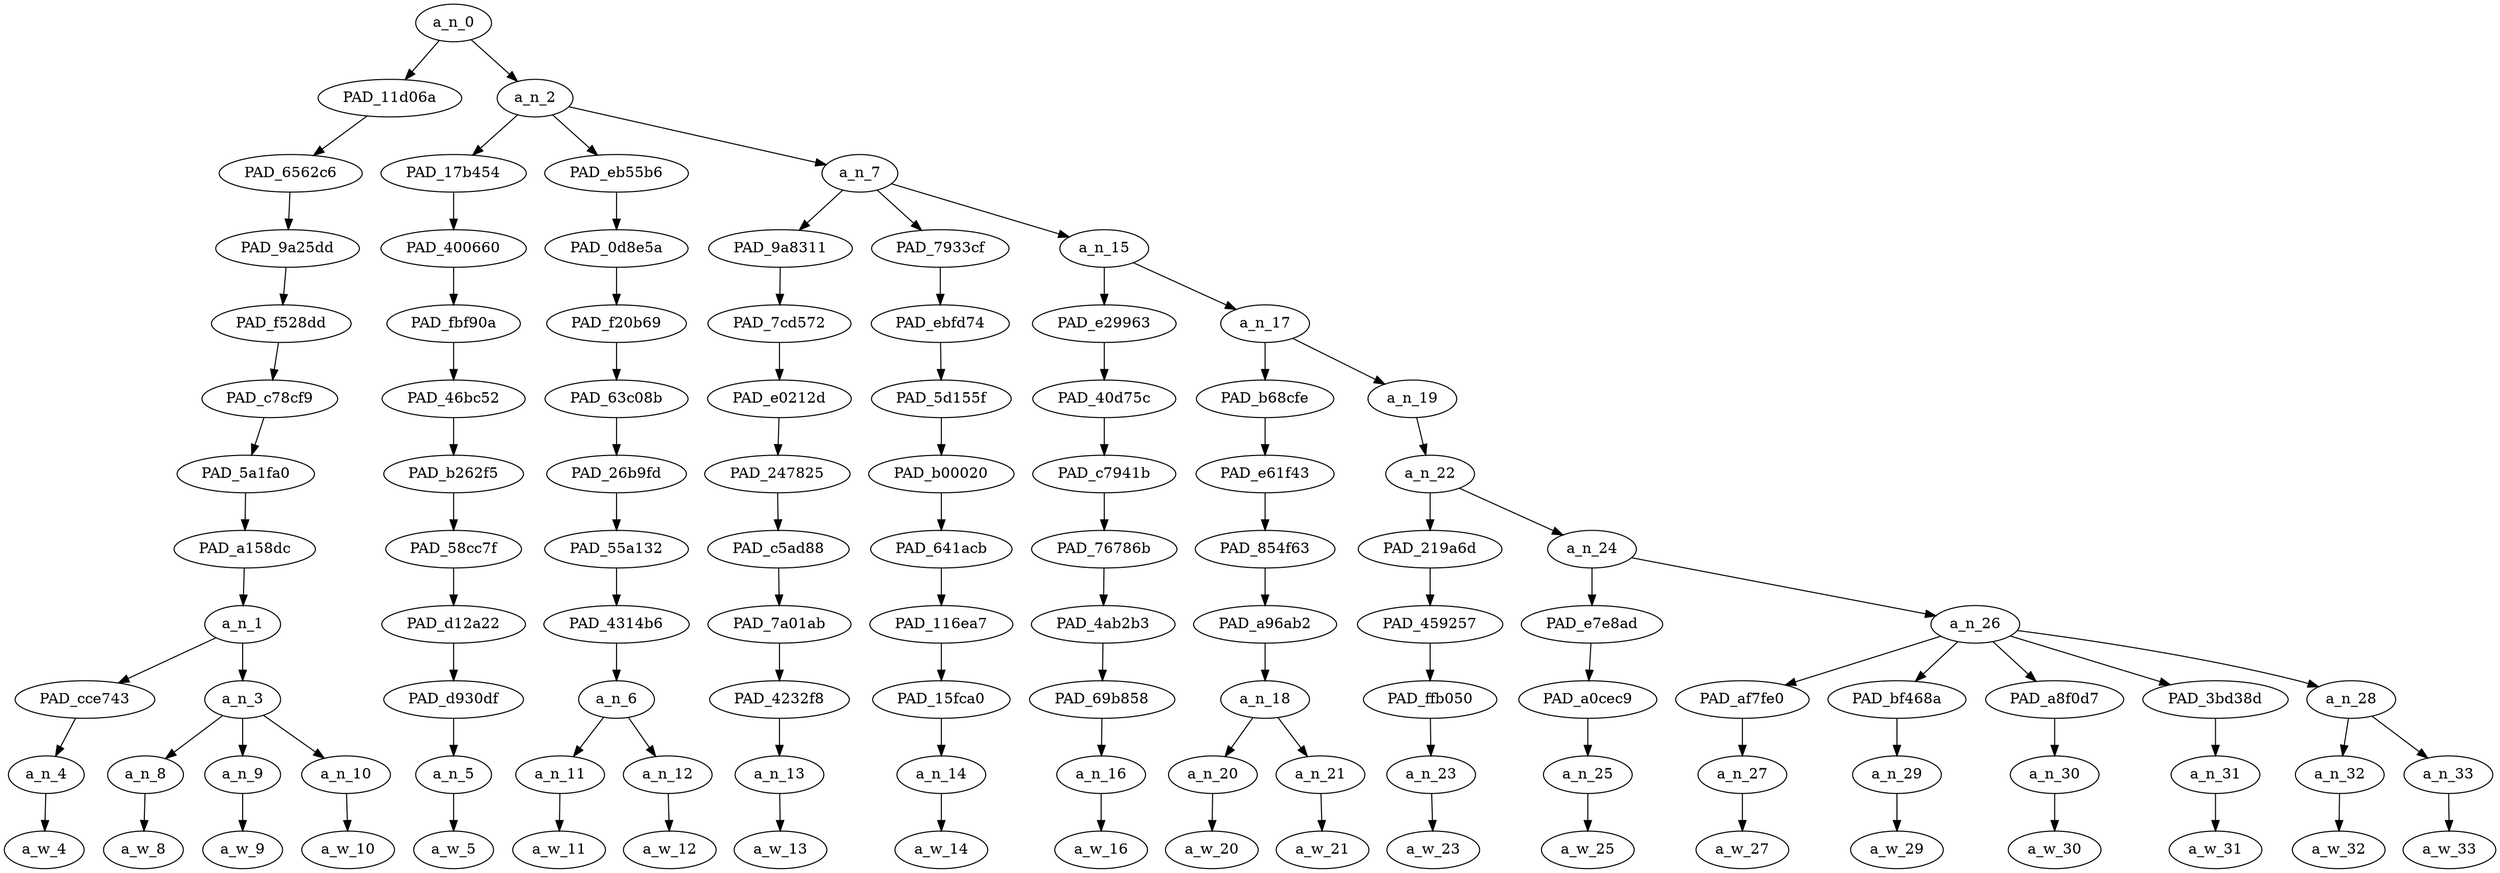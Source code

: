 strict digraph "" {
	a_n_0	[div_dir=1,
		index=0,
		level=11,
		pos="3.998958333333333,11!",
		text_span="[0, 1, 2, 3, 4, 5, 6, 7, 8, 9, 10, 11, 12, 13, 14, 15, 16, 17, 18, 19]",
		value=1.00000000];
	PAD_11d06a	[div_dir=1,
		index=0,
		level=10,
		pos="2.0,10!",
		text_span="[0, 1, 2, 3]",
		value=0.25420483];
	a_n_0 -> PAD_11d06a;
	a_n_2	[div_dir=1,
		index=1,
		level=10,
		pos="5.997916666666666,10!",
		text_span="[4, 5, 6, 7, 8, 9, 10, 11, 12, 13, 14, 15, 16, 17, 18, 19]",
		value=0.74502649];
	a_n_0 -> a_n_2;
	PAD_6562c6	[div_dir=1,
		index=0,
		level=9,
		pos="2.0,9!",
		text_span="[0, 1, 2, 3]",
		value=0.25420483];
	PAD_11d06a -> PAD_6562c6;
	PAD_9a25dd	[div_dir=1,
		index=0,
		level=8,
		pos="2.0,8!",
		text_span="[0, 1, 2, 3]",
		value=0.25420483];
	PAD_6562c6 -> PAD_9a25dd;
	PAD_f528dd	[div_dir=1,
		index=0,
		level=7,
		pos="2.0,7!",
		text_span="[0, 1, 2, 3]",
		value=0.25420483];
	PAD_9a25dd -> PAD_f528dd;
	PAD_c78cf9	[div_dir=1,
		index=0,
		level=6,
		pos="2.0,6!",
		text_span="[0, 1, 2, 3]",
		value=0.25420483];
	PAD_f528dd -> PAD_c78cf9;
	PAD_5a1fa0	[div_dir=1,
		index=0,
		level=5,
		pos="2.0,5!",
		text_span="[0, 1, 2, 3]",
		value=0.25420483];
	PAD_c78cf9 -> PAD_5a1fa0;
	PAD_a158dc	[div_dir=1,
		index=0,
		level=4,
		pos="2.0,4!",
		text_span="[0, 1, 2, 3]",
		value=0.25420483];
	PAD_5a1fa0 -> PAD_a158dc;
	a_n_1	[div_dir=1,
		index=0,
		level=3,
		pos="2.0,3!",
		text_span="[0, 1, 2, 3]",
		value=0.25420483];
	PAD_a158dc -> a_n_1;
	PAD_cce743	[div_dir=1,
		index=1,
		level=2,
		pos="3.0,2!",
		text_span="[3]",
		value=0.02971080];
	a_n_1 -> PAD_cce743;
	a_n_3	[div_dir=1,
		index=0,
		level=2,
		pos="1.0,2!",
		text_span="[0, 1, 2]",
		value=0.22404425];
	a_n_1 -> a_n_3;
	a_n_4	[div_dir=1,
		index=3,
		level=1,
		pos="3.0,1!",
		text_span="[3]",
		value=0.02971080];
	PAD_cce743 -> a_n_4;
	a_w_4	[div_dir=0,
		index=3,
		level=0,
		pos="3,0!",
		text_span="[3]",
		value=hey];
	a_n_4 -> a_w_4;
	a_n_8	[div_dir=1,
		index=0,
		level=1,
		pos="0.0,1!",
		text_span="[0]",
		value=0.06208006];
	a_n_3 -> a_n_8;
	a_n_9	[div_dir=1,
		index=1,
		level=1,
		pos="1.0,1!",
		text_span="[1]",
		value=0.02954467];
	a_n_3 -> a_n_9;
	a_n_10	[div_dir=1,
		index=2,
		level=1,
		pos="2.0,1!",
		text_span="[2]",
		value=0.13198065];
	a_n_3 -> a_n_10;
	a_w_8	[div_dir=0,
		index=0,
		level=0,
		pos="0,0!",
		text_span="[0]",
		value=lol];
	a_n_8 -> a_w_8;
	a_w_9	[div_dir=0,
		index=1,
		level=0,
		pos="1,0!",
		text_span="[1]",
		value=nice];
	a_n_9 -> a_w_9;
	a_w_10	[div_dir=0,
		index=2,
		level=0,
		pos="2,0!",
		text_span="[2]",
		value=boomerposting];
	a_n_10 -> a_w_10;
	PAD_17b454	[div_dir=1,
		index=1,
		level=9,
		pos="4.0,9!",
		text_span="[4]",
		value=0.03202855];
	a_n_2 -> PAD_17b454;
	PAD_eb55b6	[div_dir=1,
		index=2,
		level=9,
		pos="5.5,9!",
		text_span="[5, 6]",
		value=0.24710743];
	a_n_2 -> PAD_eb55b6;
	a_n_7	[div_dir=1,
		index=3,
		level=9,
		pos="8.49375,9!",
		text_span="[7, 8, 9, 10, 11, 12, 13, 14, 15, 16, 17, 18, 19]",
		value=0.46526393];
	a_n_2 -> a_n_7;
	PAD_400660	[div_dir=1,
		index=1,
		level=8,
		pos="4.0,8!",
		text_span="[4]",
		value=0.03202855];
	PAD_17b454 -> PAD_400660;
	PAD_fbf90a	[div_dir=1,
		index=1,
		level=7,
		pos="4.0,7!",
		text_span="[4]",
		value=0.03202855];
	PAD_400660 -> PAD_fbf90a;
	PAD_46bc52	[div_dir=1,
		index=1,
		level=6,
		pos="4.0,6!",
		text_span="[4]",
		value=0.03202855];
	PAD_fbf90a -> PAD_46bc52;
	PAD_b262f5	[div_dir=1,
		index=1,
		level=5,
		pos="4.0,5!",
		text_span="[4]",
		value=0.03202855];
	PAD_46bc52 -> PAD_b262f5;
	PAD_58cc7f	[div_dir=1,
		index=1,
		level=4,
		pos="4.0,4!",
		text_span="[4]",
		value=0.03202855];
	PAD_b262f5 -> PAD_58cc7f;
	PAD_d12a22	[div_dir=1,
		index=1,
		level=3,
		pos="4.0,3!",
		text_span="[4]",
		value=0.03202855];
	PAD_58cc7f -> PAD_d12a22;
	PAD_d930df	[div_dir=1,
		index=2,
		level=2,
		pos="4.0,2!",
		text_span="[4]",
		value=0.03202855];
	PAD_d12a22 -> PAD_d930df;
	a_n_5	[div_dir=1,
		index=4,
		level=1,
		pos="4.0,1!",
		text_span="[4]",
		value=0.03202855];
	PAD_d930df -> a_n_5;
	a_w_5	[div_dir=0,
		index=4,
		level=0,
		pos="4,0!",
		text_span="[4]",
		value=does];
	a_n_5 -> a_w_5;
	PAD_0d8e5a	[div_dir=1,
		index=2,
		level=8,
		pos="5.5,8!",
		text_span="[5, 6]",
		value=0.24710743];
	PAD_eb55b6 -> PAD_0d8e5a;
	PAD_f20b69	[div_dir=1,
		index=2,
		level=7,
		pos="5.5,7!",
		text_span="[5, 6]",
		value=0.24710743];
	PAD_0d8e5a -> PAD_f20b69;
	PAD_63c08b	[div_dir=1,
		index=2,
		level=6,
		pos="5.5,6!",
		text_span="[5, 6]",
		value=0.24710743];
	PAD_f20b69 -> PAD_63c08b;
	PAD_26b9fd	[div_dir=1,
		index=2,
		level=5,
		pos="5.5,5!",
		text_span="[5, 6]",
		value=0.24710743];
	PAD_63c08b -> PAD_26b9fd;
	PAD_55a132	[div_dir=1,
		index=2,
		level=4,
		pos="5.5,4!",
		text_span="[5, 6]",
		value=0.24710743];
	PAD_26b9fd -> PAD_55a132;
	PAD_4314b6	[div_dir=1,
		index=2,
		level=3,
		pos="5.5,3!",
		text_span="[5, 6]",
		value=0.24710743];
	PAD_55a132 -> PAD_4314b6;
	a_n_6	[div_dir=1,
		index=3,
		level=2,
		pos="5.5,2!",
		text_span="[5, 6]",
		value=0.24710743];
	PAD_4314b6 -> a_n_6;
	a_n_11	[div_dir=1,
		index=5,
		level=1,
		pos="5.0,1!",
		text_span="[5]",
		value=0.16037762];
	a_n_6 -> a_n_11;
	a_n_12	[div_dir=1,
		index=6,
		level=1,
		pos="6.0,1!",
		text_span="[6]",
		value=0.08566579];
	a_n_6 -> a_n_12;
	a_w_11	[div_dir=0,
		index=5,
		level=0,
		pos="5,0!",
		text_span="[5]",
		value=kike];
	a_n_11 -> a_w_11;
	a_w_12	[div_dir=0,
		index=6,
		level=0,
		pos="6,0!",
		text_span="[6]",
		value=jism];
	a_n_12 -> a_w_12;
	PAD_9a8311	[div_dir=1,
		index=3,
		level=8,
		pos="7.0,8!",
		text_span="[7]",
		value=0.03526674];
	a_n_7 -> PAD_9a8311;
	PAD_7933cf	[div_dir=1,
		index=4,
		level=8,
		pos="8.0,8!",
		text_span="[8]",
		value=0.02296026];
	a_n_7 -> PAD_7933cf;
	a_n_15	[div_dir=1,
		index=5,
		level=8,
		pos="10.48125,8!",
		text_span="[9, 10, 11, 12, 13, 14, 15, 16, 17, 18, 19]",
		value=0.40685536];
	a_n_7 -> a_n_15;
	PAD_7cd572	[div_dir=1,
		index=3,
		level=7,
		pos="7.0,7!",
		text_span="[7]",
		value=0.03526674];
	PAD_9a8311 -> PAD_7cd572;
	PAD_e0212d	[div_dir=1,
		index=3,
		level=6,
		pos="7.0,6!",
		text_span="[7]",
		value=0.03526674];
	PAD_7cd572 -> PAD_e0212d;
	PAD_247825	[div_dir=1,
		index=3,
		level=5,
		pos="7.0,5!",
		text_span="[7]",
		value=0.03526674];
	PAD_e0212d -> PAD_247825;
	PAD_c5ad88	[div_dir=1,
		index=3,
		level=4,
		pos="7.0,4!",
		text_span="[7]",
		value=0.03526674];
	PAD_247825 -> PAD_c5ad88;
	PAD_7a01ab	[div_dir=1,
		index=3,
		level=3,
		pos="7.0,3!",
		text_span="[7]",
		value=0.03526674];
	PAD_c5ad88 -> PAD_7a01ab;
	PAD_4232f8	[div_dir=1,
		index=4,
		level=2,
		pos="7.0,2!",
		text_span="[7]",
		value=0.03526674];
	PAD_7a01ab -> PAD_4232f8;
	a_n_13	[div_dir=1,
		index=7,
		level=1,
		pos="7.0,1!",
		text_span="[7]",
		value=0.03526674];
	PAD_4232f8 -> a_n_13;
	a_w_13	[div_dir=0,
		index=7,
		level=0,
		pos="7,0!",
		text_span="[7]",
		value=taste];
	a_n_13 -> a_w_13;
	PAD_ebfd74	[div_dir=1,
		index=4,
		level=7,
		pos="8.0,7!",
		text_span="[8]",
		value=0.02296026];
	PAD_7933cf -> PAD_ebfd74;
	PAD_5d155f	[div_dir=1,
		index=4,
		level=6,
		pos="8.0,6!",
		text_span="[8]",
		value=0.02296026];
	PAD_ebfd74 -> PAD_5d155f;
	PAD_b00020	[div_dir=1,
		index=4,
		level=5,
		pos="8.0,5!",
		text_span="[8]",
		value=0.02296026];
	PAD_5d155f -> PAD_b00020;
	PAD_641acb	[div_dir=1,
		index=4,
		level=4,
		pos="8.0,4!",
		text_span="[8]",
		value=0.02296026];
	PAD_b00020 -> PAD_641acb;
	PAD_116ea7	[div_dir=1,
		index=4,
		level=3,
		pos="8.0,3!",
		text_span="[8]",
		value=0.02296026];
	PAD_641acb -> PAD_116ea7;
	PAD_15fca0	[div_dir=1,
		index=5,
		level=2,
		pos="8.0,2!",
		text_span="[8]",
		value=0.02296026];
	PAD_116ea7 -> PAD_15fca0;
	a_n_14	[div_dir=1,
		index=8,
		level=1,
		pos="8.0,1!",
		text_span="[8]",
		value=0.02296026];
	PAD_15fca0 -> a_n_14;
	a_w_14	[div_dir=0,
		index=8,
		level=0,
		pos="8,0!",
		text_span="[8]",
		value=better];
	a_n_14 -> a_w_14;
	PAD_e29963	[div_dir=-1,
		index=5,
		level=7,
		pos="9.0,7!",
		text_span="[9]",
		value=0.02196511];
	a_n_15 -> PAD_e29963;
	a_n_17	[div_dir=1,
		index=6,
		level=7,
		pos="11.9625,7!",
		text_span="[10, 11, 12, 13, 14, 15, 16, 17, 18, 19]",
		value=0.38475250];
	a_n_15 -> a_n_17;
	PAD_40d75c	[div_dir=-1,
		index=5,
		level=6,
		pos="9.0,6!",
		text_span="[9]",
		value=0.02196511];
	PAD_e29963 -> PAD_40d75c;
	PAD_c7941b	[div_dir=-1,
		index=5,
		level=5,
		pos="9.0,5!",
		text_span="[9]",
		value=0.02196511];
	PAD_40d75c -> PAD_c7941b;
	PAD_76786b	[div_dir=-1,
		index=5,
		level=4,
		pos="9.0,4!",
		text_span="[9]",
		value=0.02196511];
	PAD_c7941b -> PAD_76786b;
	PAD_4ab2b3	[div_dir=-1,
		index=5,
		level=3,
		pos="9.0,3!",
		text_span="[9]",
		value=0.02196511];
	PAD_76786b -> PAD_4ab2b3;
	PAD_69b858	[div_dir=-1,
		index=6,
		level=2,
		pos="9.0,2!",
		text_span="[9]",
		value=0.02196511];
	PAD_4ab2b3 -> PAD_69b858;
	a_n_16	[div_dir=-1,
		index=9,
		level=1,
		pos="9.0,1!",
		text_span="[9]",
		value=0.02196511];
	PAD_69b858 -> a_n_16;
	a_w_16	[div_dir=0,
		index=9,
		level=0,
		pos="9,0!",
		text_span="[9]",
		value=on];
	a_n_16 -> a_w_16;
	PAD_b68cfe	[div_dir=1,
		index=6,
		level=6,
		pos="10.5,6!",
		text_span="[10, 11]",
		value=0.12833307];
	a_n_17 -> PAD_b68cfe;
	a_n_19	[div_dir=1,
		index=7,
		level=6,
		pos="13.425,6!",
		text_span="[12, 13, 14, 15, 16, 17, 18, 19]",
		value=0.25627291];
	a_n_17 -> a_n_19;
	PAD_e61f43	[div_dir=1,
		index=6,
		level=5,
		pos="10.5,5!",
		text_span="[10, 11]",
		value=0.12833307];
	PAD_b68cfe -> PAD_e61f43;
	PAD_854f63	[div_dir=1,
		index=6,
		level=4,
		pos="10.5,4!",
		text_span="[10, 11]",
		value=0.12833307];
	PAD_e61f43 -> PAD_854f63;
	PAD_a96ab2	[div_dir=1,
		index=6,
		level=3,
		pos="10.5,3!",
		text_span="[10, 11]",
		value=0.12833307];
	PAD_854f63 -> PAD_a96ab2;
	a_n_18	[div_dir=1,
		index=7,
		level=2,
		pos="10.5,2!",
		text_span="[10, 11]",
		value=0.12833307];
	PAD_a96ab2 -> a_n_18;
	a_n_20	[div_dir=1,
		index=10,
		level=1,
		pos="10.0,1!",
		text_span="[10]",
		value=0.02305244];
	a_n_18 -> a_n_20;
	a_n_21	[div_dir=-1,
		index=11,
		level=1,
		pos="11.0,1!",
		text_span="[11]",
		value=0.10524804];
	a_n_18 -> a_n_21;
	a_w_20	[div_dir=0,
		index=10,
		level=0,
		pos="10,0!",
		text_span="[10]",
		value=the];
	a_n_20 -> a_w_20;
	a_w_21	[div_dir=0,
		index=11,
		level=0,
		pos="11,0!",
		text_span="[11]",
		value=shabbat];
	a_n_21 -> a_w_21;
	a_n_22	[div_dir=1,
		index=7,
		level=5,
		pos="13.425,5!",
		text_span="[12, 13, 14, 15, 16, 17, 18, 19]",
		value=0.25612025];
	a_n_19 -> a_n_22;
	PAD_219a6d	[div_dir=1,
		index=7,
		level=4,
		pos="12.0,4!",
		text_span="[12]",
		value=0.02472074];
	a_n_22 -> PAD_219a6d;
	a_n_24	[div_dir=1,
		index=8,
		level=4,
		pos="14.85,4!",
		text_span="[13, 14, 15, 16, 17, 18, 19]",
		value=0.23124684];
	a_n_22 -> a_n_24;
	PAD_459257	[div_dir=1,
		index=7,
		level=3,
		pos="12.0,3!",
		text_span="[12]",
		value=0.02472074];
	PAD_219a6d -> PAD_459257;
	PAD_ffb050	[div_dir=1,
		index=8,
		level=2,
		pos="12.0,2!",
		text_span="[12]",
		value=0.02472074];
	PAD_459257 -> PAD_ffb050;
	a_n_23	[div_dir=1,
		index=12,
		level=1,
		pos="12.0,1!",
		text_span="[12]",
		value=0.02472074];
	PAD_ffb050 -> a_n_23;
	a_w_23	[div_dir=0,
		index=12,
		level=0,
		pos="12,0!",
		text_span="[12]",
		value=you];
	a_n_23 -> a_w_23;
	PAD_e7e8ad	[div_dir=1,
		index=8,
		level=3,
		pos="13.0,3!",
		text_span="[13]",
		value=0.02480489];
	a_n_24 -> PAD_e7e8ad;
	a_n_26	[div_dir=1,
		index=9,
		level=3,
		pos="16.7,3!",
		text_span="[14, 15, 16, 17, 18, 19]",
		value=0.20634218];
	a_n_24 -> a_n_26;
	PAD_a0cec9	[div_dir=1,
		index=9,
		level=2,
		pos="13.0,2!",
		text_span="[13]",
		value=0.02480489];
	PAD_e7e8ad -> PAD_a0cec9;
	a_n_25	[div_dir=1,
		index=13,
		level=1,
		pos="13.0,1!",
		text_span="[13]",
		value=0.02480489];
	PAD_a0cec9 -> a_n_25;
	a_w_25	[div_dir=0,
		index=13,
		level=0,
		pos="13,0!",
		text_span="[13]",
		value=d];
	a_n_25 -> a_w_25;
	PAD_af7fe0	[div_dir=1,
		index=10,
		level=2,
		pos="14.0,2!",
		text_span="[14]",
		value=0.02511218];
	a_n_26 -> PAD_af7fe0;
	PAD_bf468a	[div_dir=1,
		index=12,
		level=2,
		pos="17.0,2!",
		text_span="[17]",
		value=0.04451676];
	a_n_26 -> PAD_bf468a;
	PAD_a8f0d7	[div_dir=1,
		index=13,
		level=2,
		pos="18.0,2!",
		text_span="[18]",
		value=0.06365805];
	a_n_26 -> PAD_a8f0d7;
	PAD_3bd38d	[div_dir=-1,
		index=14,
		level=2,
		pos="19.0,2!",
		text_span="[19]",
		value=0.02875912];
	a_n_26 -> PAD_3bd38d;
	a_n_28	[div_dir=1,
		index=11,
		level=2,
		pos="15.5,2!",
		text_span="[15, 16]",
		value=0.04419058];
	a_n_26 -> a_n_28;
	a_n_27	[div_dir=1,
		index=14,
		level=1,
		pos="14.0,1!",
		text_span="[14]",
		value=0.02511218];
	PAD_af7fe0 -> a_n_27;
	a_w_27	[div_dir=0,
		index=14,
		level=0,
		pos="14,0!",
		text_span="[14]",
		value=know];
	a_n_27 -> a_w_27;
	a_n_29	[div_dir=1,
		index=17,
		level=1,
		pos="17.0,1!",
		text_span="[17]",
		value=0.04451676];
	PAD_bf468a -> a_n_29;
	a_w_29	[div_dir=0,
		index=17,
		level=0,
		pos="17,0!",
		text_span="[17]",
		value=lol1];
	a_n_29 -> a_w_29;
	a_n_30	[div_dir=1,
		index=18,
		level=1,
		pos="18.0,1!",
		text_span="[18]",
		value=0.06365805];
	PAD_a8f0d7 -> a_n_30;
	a_w_30	[div_dir=0,
		index=18,
		level=0,
		pos="18,0!",
		text_span="[18]",
		value=gimme];
	a_n_30 -> a_w_30;
	a_n_31	[div_dir=-1,
		index=19,
		level=1,
		pos="19.0,1!",
		text_span="[19]",
		value=0.02875912];
	PAD_3bd38d -> a_n_31;
	a_w_31	[div_dir=0,
		index=19,
		level=0,
		pos="19,0!",
		text_span="[19]",
		value=more];
	a_n_31 -> a_w_31;
	a_n_32	[div_dir=1,
		index=15,
		level=1,
		pos="15.0,1!",
		text_span="[15]",
		value=0.02303090];
	a_n_28 -> a_n_32;
	a_n_33	[div_dir=1,
		index=16,
		level=1,
		pos="16.0,1!",
		text_span="[16]",
		value=0.02108868];
	a_n_28 -> a_n_33;
	a_w_32	[div_dir=0,
		index=15,
		level=0,
		pos="15,0!",
		text_span="[15]",
		value=after];
	a_n_32 -> a_w_32;
	a_w_33	[div_dir=0,
		index=16,
		level=0,
		pos="16,0!",
		text_span="[16]",
		value=all];
	a_n_33 -> a_w_33;
}
